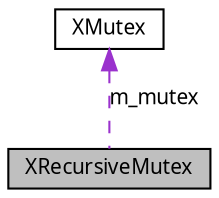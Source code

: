 digraph G
{
  edge [fontname="FreeSans.ttf",fontsize=10,labelfontname="FreeSans.ttf",labelfontsize=10];
  node [fontname="FreeSans.ttf",fontsize=10,shape=record];
  Node1 [label="XRecursiveMutex",height=0.2,width=0.4,color="black", fillcolor="grey75", style="filled" fontcolor="black"];
  Node2 -> Node1 [dir=back,color="darkorchid3",fontsize=10,style="dashed",label="m_mutex",fontname="FreeSans.ttf"];
  Node2 [label="XMutex",height=0.2,width=0.4,color="black", fillcolor="white", style="filled",URL="$class_x_mutex.html"];
}
